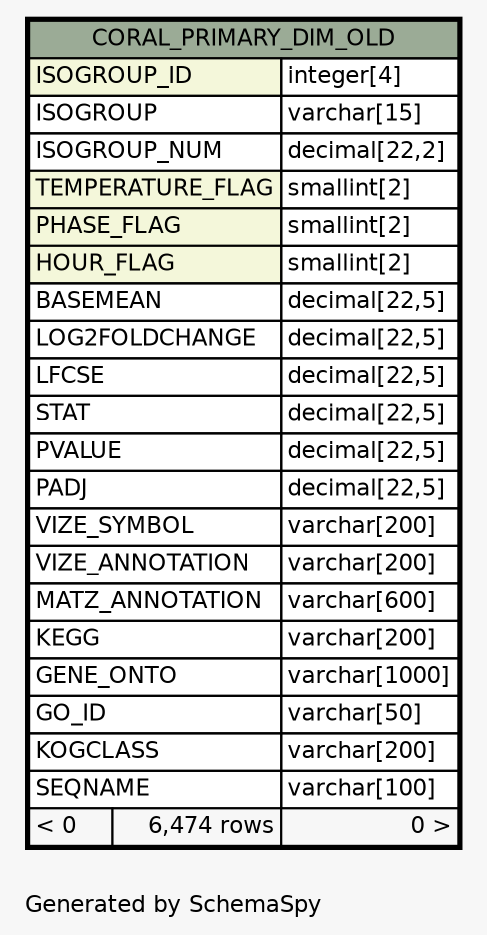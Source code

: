// dot 2.38.0 on Windows 10 10.0
// SchemaSpy rev Unknown
digraph "oneDegreeRelationshipsDiagram" {
  graph [
    rankdir="RL"
    bgcolor="#f7f7f7"
    label="\nGenerated by SchemaSpy"
    labeljust="l"
    nodesep="0.18"
    ranksep="0.46"
    fontname="Helvetica"
    fontsize="11"
  ];
  node [
    fontname="Helvetica"
    fontsize="11"
    shape="plaintext"
  ];
  edge [
    arrowsize="0.8"
  ];
  "CORAL_PRIMARY_DIM_OLD" [
    label=<
    <TABLE BORDER="2" CELLBORDER="1" CELLSPACING="0" BGCOLOR="#ffffff">
      <TR><TD COLSPAN="3" BGCOLOR="#9bab96" ALIGN="CENTER">CORAL_PRIMARY_DIM_OLD</TD></TR>
      <TR><TD PORT="ISOGROUP_ID" COLSPAN="2" BGCOLOR="#f4f7da" ALIGN="LEFT">ISOGROUP_ID</TD><TD PORT="ISOGROUP_ID.type" ALIGN="LEFT">integer[4]</TD></TR>
      <TR><TD PORT="ISOGROUP" COLSPAN="2" ALIGN="LEFT">ISOGROUP</TD><TD PORT="ISOGROUP.type" ALIGN="LEFT">varchar[15]</TD></TR>
      <TR><TD PORT="ISOGROUP_NUM" COLSPAN="2" ALIGN="LEFT">ISOGROUP_NUM</TD><TD PORT="ISOGROUP_NUM.type" ALIGN="LEFT">decimal[22,2]</TD></TR>
      <TR><TD PORT="TEMPERATURE_FLAG" COLSPAN="2" BGCOLOR="#f4f7da" ALIGN="LEFT">TEMPERATURE_FLAG</TD><TD PORT="TEMPERATURE_FLAG.type" ALIGN="LEFT">smallint[2]</TD></TR>
      <TR><TD PORT="PHASE_FLAG" COLSPAN="2" BGCOLOR="#f4f7da" ALIGN="LEFT">PHASE_FLAG</TD><TD PORT="PHASE_FLAG.type" ALIGN="LEFT">smallint[2]</TD></TR>
      <TR><TD PORT="HOUR_FLAG" COLSPAN="2" BGCOLOR="#f4f7da" ALIGN="LEFT">HOUR_FLAG</TD><TD PORT="HOUR_FLAG.type" ALIGN="LEFT">smallint[2]</TD></TR>
      <TR><TD PORT="BASEMEAN" COLSPAN="2" ALIGN="LEFT">BASEMEAN</TD><TD PORT="BASEMEAN.type" ALIGN="LEFT">decimal[22,5]</TD></TR>
      <TR><TD PORT="LOG2FOLDCHANGE" COLSPAN="2" ALIGN="LEFT">LOG2FOLDCHANGE</TD><TD PORT="LOG2FOLDCHANGE.type" ALIGN="LEFT">decimal[22,5]</TD></TR>
      <TR><TD PORT="LFCSE" COLSPAN="2" ALIGN="LEFT">LFCSE</TD><TD PORT="LFCSE.type" ALIGN="LEFT">decimal[22,5]</TD></TR>
      <TR><TD PORT="STAT" COLSPAN="2" ALIGN="LEFT">STAT</TD><TD PORT="STAT.type" ALIGN="LEFT">decimal[22,5]</TD></TR>
      <TR><TD PORT="PVALUE" COLSPAN="2" ALIGN="LEFT">PVALUE</TD><TD PORT="PVALUE.type" ALIGN="LEFT">decimal[22,5]</TD></TR>
      <TR><TD PORT="PADJ" COLSPAN="2" ALIGN="LEFT">PADJ</TD><TD PORT="PADJ.type" ALIGN="LEFT">decimal[22,5]</TD></TR>
      <TR><TD PORT="VIZE_SYMBOL" COLSPAN="2" ALIGN="LEFT">VIZE_SYMBOL</TD><TD PORT="VIZE_SYMBOL.type" ALIGN="LEFT">varchar[200]</TD></TR>
      <TR><TD PORT="VIZE_ANNOTATION" COLSPAN="2" ALIGN="LEFT">VIZE_ANNOTATION</TD><TD PORT="VIZE_ANNOTATION.type" ALIGN="LEFT">varchar[200]</TD></TR>
      <TR><TD PORT="MATZ_ANNOTATION" COLSPAN="2" ALIGN="LEFT">MATZ_ANNOTATION</TD><TD PORT="MATZ_ANNOTATION.type" ALIGN="LEFT">varchar[600]</TD></TR>
      <TR><TD PORT="KEGG" COLSPAN="2" ALIGN="LEFT">KEGG</TD><TD PORT="KEGG.type" ALIGN="LEFT">varchar[200]</TD></TR>
      <TR><TD PORT="GENE_ONTO" COLSPAN="2" ALIGN="LEFT">GENE_ONTO</TD><TD PORT="GENE_ONTO.type" ALIGN="LEFT">varchar[1000]</TD></TR>
      <TR><TD PORT="GO_ID" COLSPAN="2" ALIGN="LEFT">GO_ID</TD><TD PORT="GO_ID.type" ALIGN="LEFT">varchar[50]</TD></TR>
      <TR><TD PORT="KOGCLASS" COLSPAN="2" ALIGN="LEFT">KOGCLASS</TD><TD PORT="KOGCLASS.type" ALIGN="LEFT">varchar[200]</TD></TR>
      <TR><TD PORT="SEQNAME" COLSPAN="2" ALIGN="LEFT">SEQNAME</TD><TD PORT="SEQNAME.type" ALIGN="LEFT">varchar[100]</TD></TR>
      <TR><TD ALIGN="LEFT" BGCOLOR="#f7f7f7">&lt; 0</TD><TD ALIGN="RIGHT" BGCOLOR="#f7f7f7">6,474 rows</TD><TD ALIGN="RIGHT" BGCOLOR="#f7f7f7">0 &gt;</TD></TR>
    </TABLE>>
    URL="CORAL_PRIMARY_DIM_OLD.html"
    tooltip="CORAL_PRIMARY_DIM_OLD"
  ];
}
